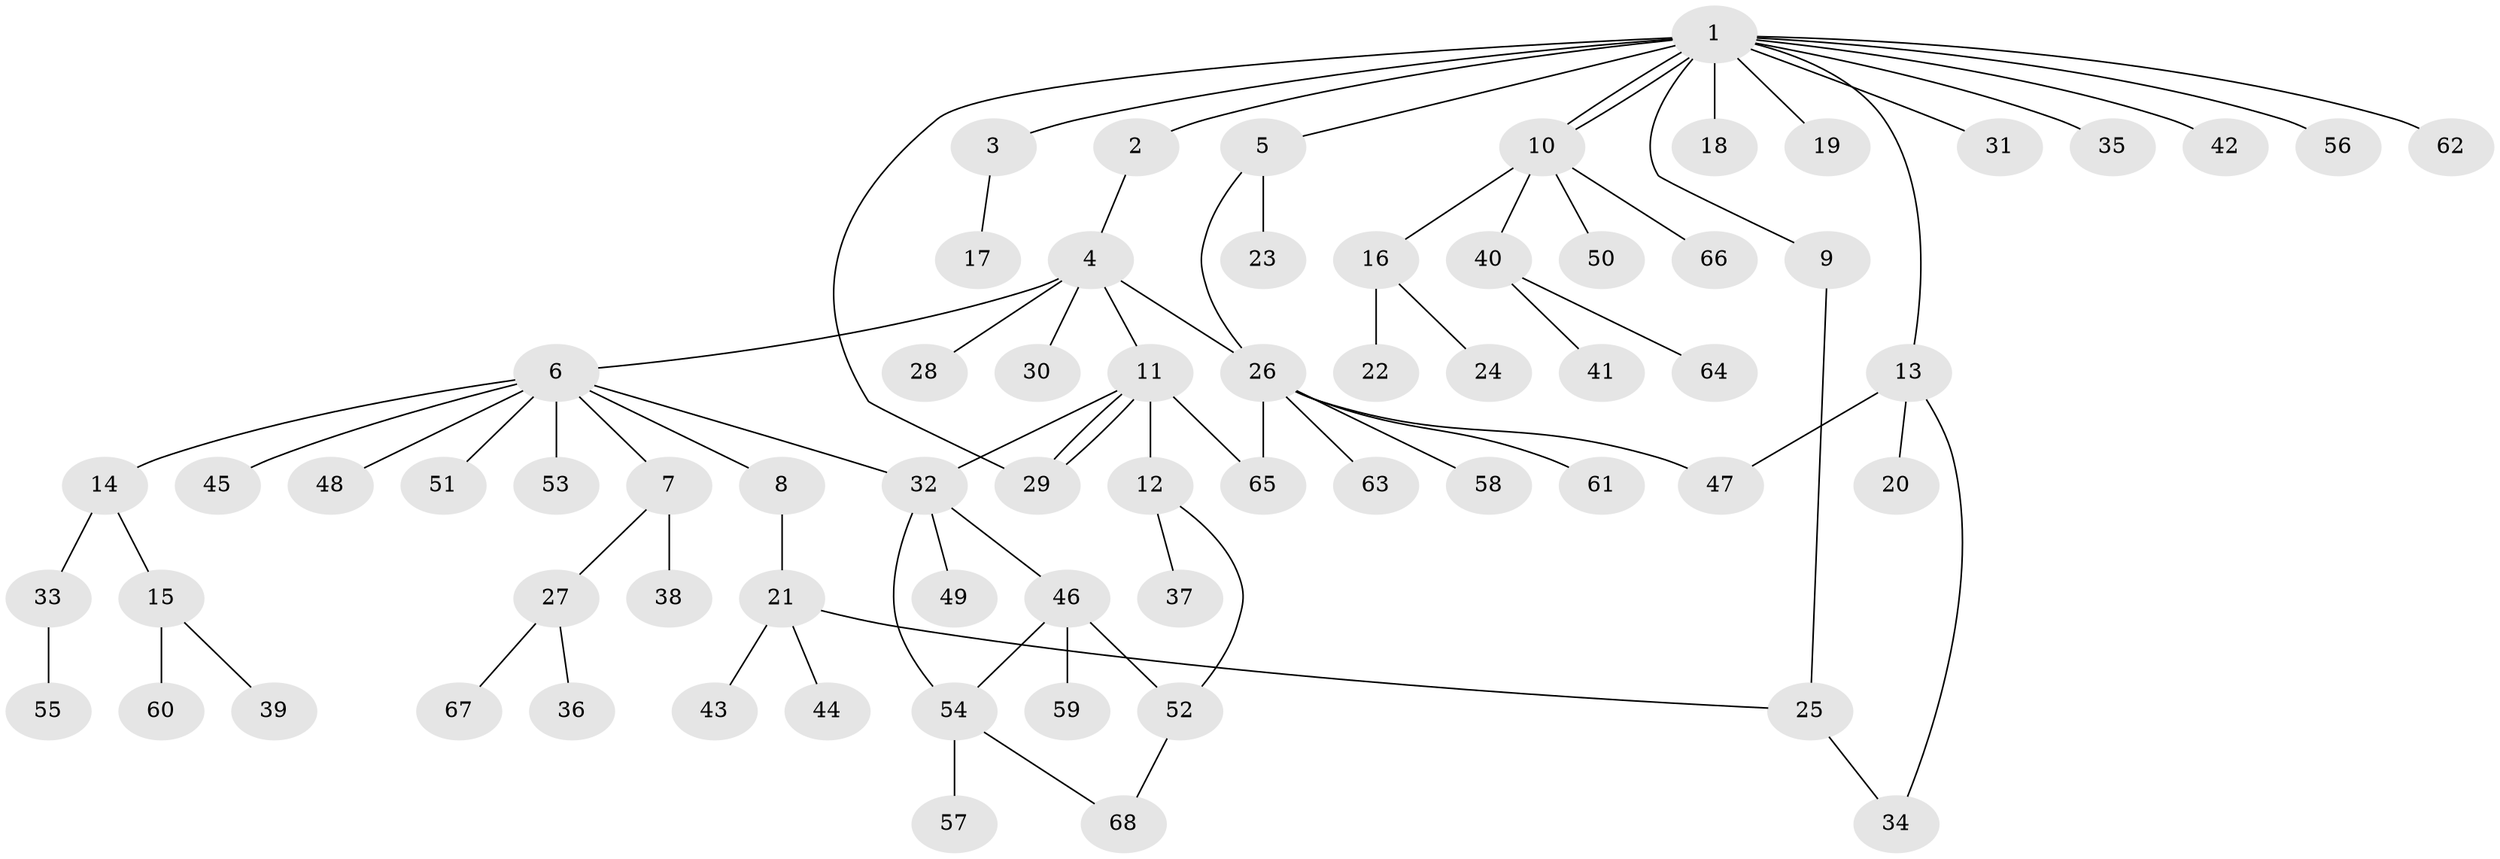 // coarse degree distribution, {17: 0.019230769230769232, 2: 0.15384615384615385, 1: 0.6153846153846154, 11: 0.019230769230769232, 3: 0.07692307692307693, 10: 0.019230769230769232, 4: 0.038461538461538464, 5: 0.019230769230769232, 7: 0.019230769230769232, 6: 0.019230769230769232}
// Generated by graph-tools (version 1.1) at 2025/23/03/03/25 07:23:55]
// undirected, 68 vertices, 79 edges
graph export_dot {
graph [start="1"]
  node [color=gray90,style=filled];
  1;
  2;
  3;
  4;
  5;
  6;
  7;
  8;
  9;
  10;
  11;
  12;
  13;
  14;
  15;
  16;
  17;
  18;
  19;
  20;
  21;
  22;
  23;
  24;
  25;
  26;
  27;
  28;
  29;
  30;
  31;
  32;
  33;
  34;
  35;
  36;
  37;
  38;
  39;
  40;
  41;
  42;
  43;
  44;
  45;
  46;
  47;
  48;
  49;
  50;
  51;
  52;
  53;
  54;
  55;
  56;
  57;
  58;
  59;
  60;
  61;
  62;
  63;
  64;
  65;
  66;
  67;
  68;
  1 -- 2;
  1 -- 3;
  1 -- 5;
  1 -- 9;
  1 -- 10;
  1 -- 10;
  1 -- 13;
  1 -- 18;
  1 -- 19;
  1 -- 29;
  1 -- 31;
  1 -- 35;
  1 -- 42;
  1 -- 56;
  1 -- 62;
  2 -- 4;
  3 -- 17;
  4 -- 6;
  4 -- 11;
  4 -- 26;
  4 -- 28;
  4 -- 30;
  5 -- 23;
  5 -- 26;
  6 -- 7;
  6 -- 8;
  6 -- 14;
  6 -- 32;
  6 -- 45;
  6 -- 48;
  6 -- 51;
  6 -- 53;
  7 -- 27;
  7 -- 38;
  8 -- 21;
  9 -- 25;
  10 -- 16;
  10 -- 40;
  10 -- 50;
  10 -- 66;
  11 -- 12;
  11 -- 29;
  11 -- 29;
  11 -- 32;
  11 -- 65;
  12 -- 37;
  12 -- 52;
  13 -- 20;
  13 -- 34;
  13 -- 47;
  14 -- 15;
  14 -- 33;
  15 -- 39;
  15 -- 60;
  16 -- 22;
  16 -- 24;
  21 -- 25;
  21 -- 43;
  21 -- 44;
  25 -- 34;
  26 -- 47;
  26 -- 58;
  26 -- 61;
  26 -- 63;
  26 -- 65;
  27 -- 36;
  27 -- 67;
  32 -- 46;
  32 -- 49;
  32 -- 54;
  33 -- 55;
  40 -- 41;
  40 -- 64;
  46 -- 52;
  46 -- 54;
  46 -- 59;
  52 -- 68;
  54 -- 57;
  54 -- 68;
}

